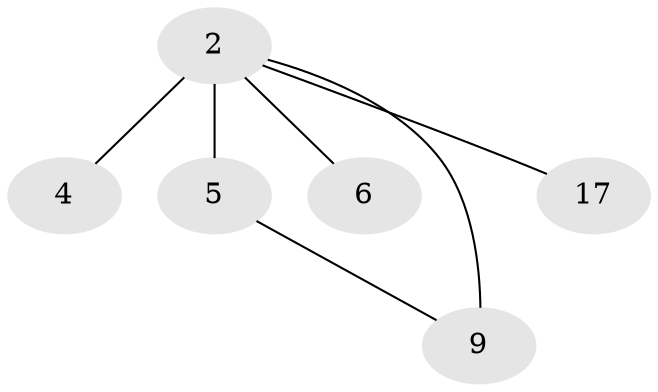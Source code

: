 // original degree distribution, {1: 0.23684210526315788, 6: 0.02631578947368421, 2: 0.21052631578947367, 4: 0.19736842105263158, 0: 0.18421052631578946, 5: 0.02631578947368421, 3: 0.10526315789473684, 8: 0.013157894736842105}
// Generated by graph-tools (version 1.1) at 2025/48/03/04/25 22:48:17]
// undirected, 6 vertices, 6 edges
graph export_dot {
  node [color=gray90,style=filled];
  2;
  4;
  5;
  6;
  9;
  17;
  2 -- 4 [weight=6.0];
  2 -- 5 [weight=5.0];
  2 -- 6 [weight=1.0];
  2 -- 9 [weight=3.0];
  2 -- 17 [weight=1.0];
  5 -- 9 [weight=1.0];
}
